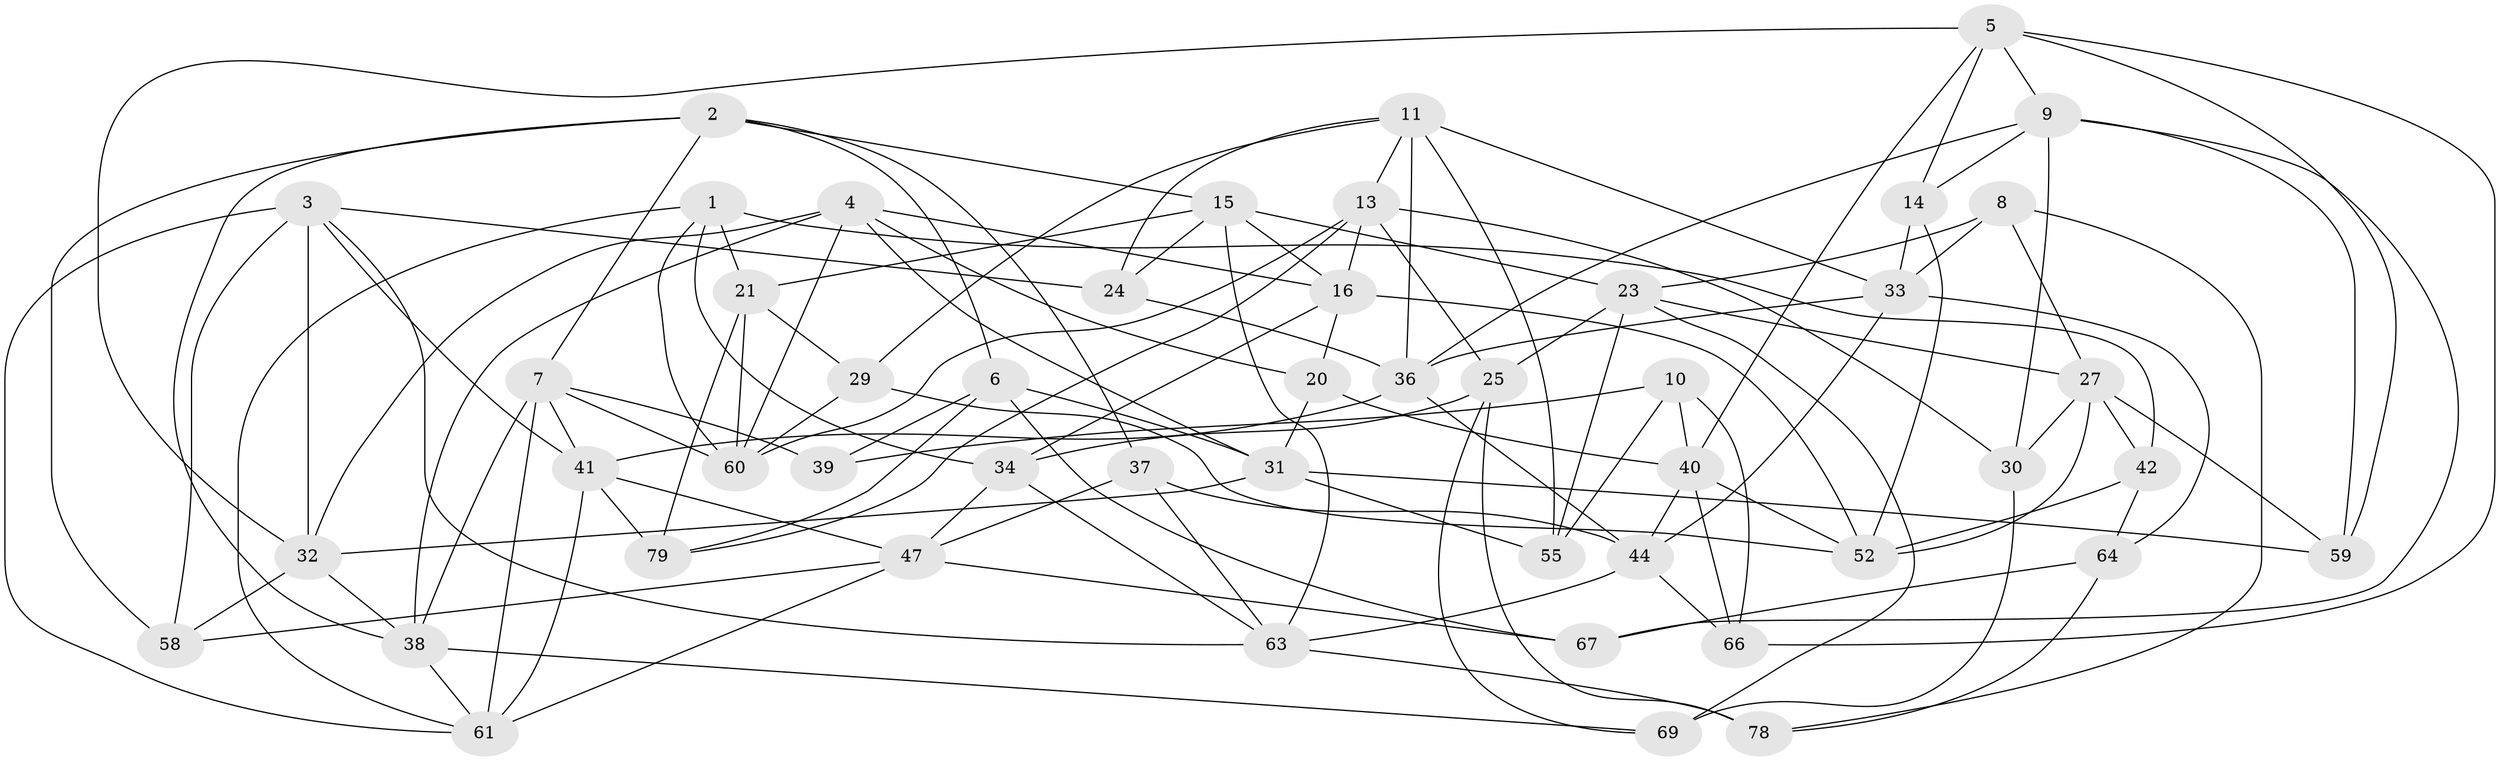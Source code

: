 // Generated by graph-tools (version 1.1) at 2025/52/02/27/25 19:52:28]
// undirected, 49 vertices, 125 edges
graph export_dot {
graph [start="1"]
  node [color=gray90,style=filled];
  1 [super="+50"];
  2 [super="+53"];
  3 [super="+56"];
  4 [super="+18"];
  5 [super="+28"];
  6 [super="+22"];
  7 [super="+12"];
  8;
  9 [super="+26"];
  10;
  11 [super="+73"];
  13 [super="+43"];
  14;
  15 [super="+17"];
  16 [super="+19"];
  20;
  21 [super="+62"];
  23 [super="+54"];
  24;
  25 [super="+35"];
  27 [super="+77"];
  29;
  30;
  31 [super="+49"];
  32 [super="+65"];
  33 [super="+76"];
  34 [super="+51"];
  36 [super="+75"];
  37;
  38 [super="+48"];
  39;
  40 [super="+45"];
  41 [super="+71"];
  42;
  44 [super="+46"];
  47 [super="+72"];
  52 [super="+57"];
  55;
  58;
  59;
  60 [super="+74"];
  61 [super="+68"];
  63 [super="+70"];
  64;
  66;
  67;
  69;
  78;
  79;
  1 -- 42;
  1 -- 60;
  1 -- 21 [weight=2];
  1 -- 34;
  1 -- 61;
  2 -- 15;
  2 -- 37;
  2 -- 38;
  2 -- 58;
  2 -- 6;
  2 -- 7;
  3 -- 24;
  3 -- 32;
  3 -- 58;
  3 -- 41;
  3 -- 61;
  3 -- 63;
  4 -- 32;
  4 -- 31;
  4 -- 38;
  4 -- 16;
  4 -- 20;
  4 -- 60;
  5 -- 59;
  5 -- 14;
  5 -- 32;
  5 -- 66;
  5 -- 40;
  5 -- 9;
  6 -- 67;
  6 -- 39 [weight=2];
  6 -- 79;
  6 -- 31;
  7 -- 38;
  7 -- 39;
  7 -- 60;
  7 -- 41;
  7 -- 61;
  8 -- 33;
  8 -- 78;
  8 -- 23;
  8 -- 27;
  9 -- 67;
  9 -- 14;
  9 -- 59;
  9 -- 36;
  9 -- 30;
  10 -- 39;
  10 -- 55;
  10 -- 66;
  10 -- 40;
  11 -- 55;
  11 -- 36;
  11 -- 29;
  11 -- 24;
  11 -- 33;
  11 -- 13;
  13 -- 79;
  13 -- 60;
  13 -- 25;
  13 -- 30;
  13 -- 16;
  14 -- 33;
  14 -- 52;
  15 -- 21;
  15 -- 23;
  15 -- 16;
  15 -- 24;
  15 -- 63;
  16 -- 20;
  16 -- 52;
  16 -- 34;
  20 -- 40;
  20 -- 31;
  21 -- 60;
  21 -- 29;
  21 -- 79;
  23 -- 27;
  23 -- 69;
  23 -- 25;
  23 -- 55;
  24 -- 36;
  25 -- 69;
  25 -- 78;
  25 -- 34 [weight=2];
  27 -- 30;
  27 -- 59;
  27 -- 42;
  27 -- 52;
  29 -- 52;
  29 -- 60;
  30 -- 69;
  31 -- 55;
  31 -- 32;
  31 -- 59;
  32 -- 58;
  32 -- 38;
  33 -- 64;
  33 -- 44;
  33 -- 36;
  34 -- 63;
  34 -- 47;
  36 -- 41;
  36 -- 44;
  37 -- 47;
  37 -- 44;
  37 -- 63;
  38 -- 69;
  38 -- 61;
  40 -- 44;
  40 -- 66;
  40 -- 52;
  41 -- 79;
  41 -- 47;
  41 -- 61;
  42 -- 64;
  42 -- 52;
  44 -- 63;
  44 -- 66;
  47 -- 67;
  47 -- 61;
  47 -- 58;
  63 -- 78;
  64 -- 67;
  64 -- 78;
}
